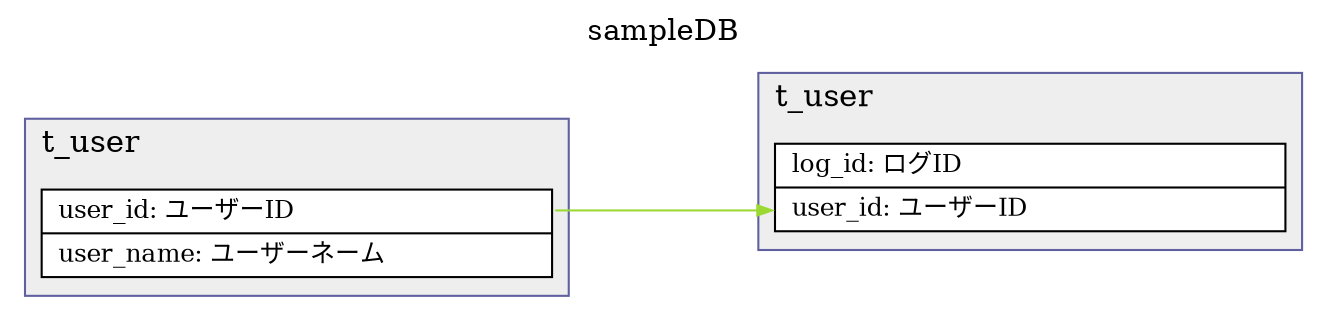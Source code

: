 digraph "digraph_erd" {
    /*** configurations ***/

    // Common attributes of Graphs.
    graph [
        charset="UTF-8",
        rankdir="LR",
        ranksep="1.4",
        size="53",
        concentrate="1",
        labelloc="t",
        label="sampleDB"
    ];

    // Common attributes of Nodes.
    node [
        style="filled",
        fillcolor="white"
    ];

    // Common attributes of Edges.
    edge [
        arrowtail="none",
        arrowsize="0.7"
    ];

    /*** subgraphs ***/
    subgraph "cluster_cluster_t_accessory" {
        // Attributes of subgraph.
        graph [
            labelloc="t",
            labeljust="l",
            fontsize="15",
            penwidth="1",
            bgcolor="#eeeeee",
            color="#6060a0",
            label="t_user",
            style="solid"
        ];

        "column_t_user" [
            group="2",
            width="3.4",
            fontsize="12",
            shape="record",
            label="{{{<user_id>user_id: ユーザーID\l}|{<user_name>user_name: ユーザーネーム\l}}}"
        ];
    }
    subgraph "cluster_cluster_t_log" {
        // Attributes of subgraph.
        graph [
            labelloc="t",
            labeljust="l",
            fontsize="15",
            penwidth="1",
            bgcolor="#eeeeee",
            color="#6060a0",
            label="t_user",
            style="solid"
        ];

        "column_t_log" [
            group="2",
            width="3.4",
            fontsize="12",
            shape="record",
            label="{{{<log_id>log_id: ログID\l}|{<user_id>user_id: ユーザーID\l}}}"
        ];
    }

    // Definition of nodes.
    "column_t_user": "user_id" -> "column_t_log":"user_id" [color="#9bd833", label="\ "];
}
